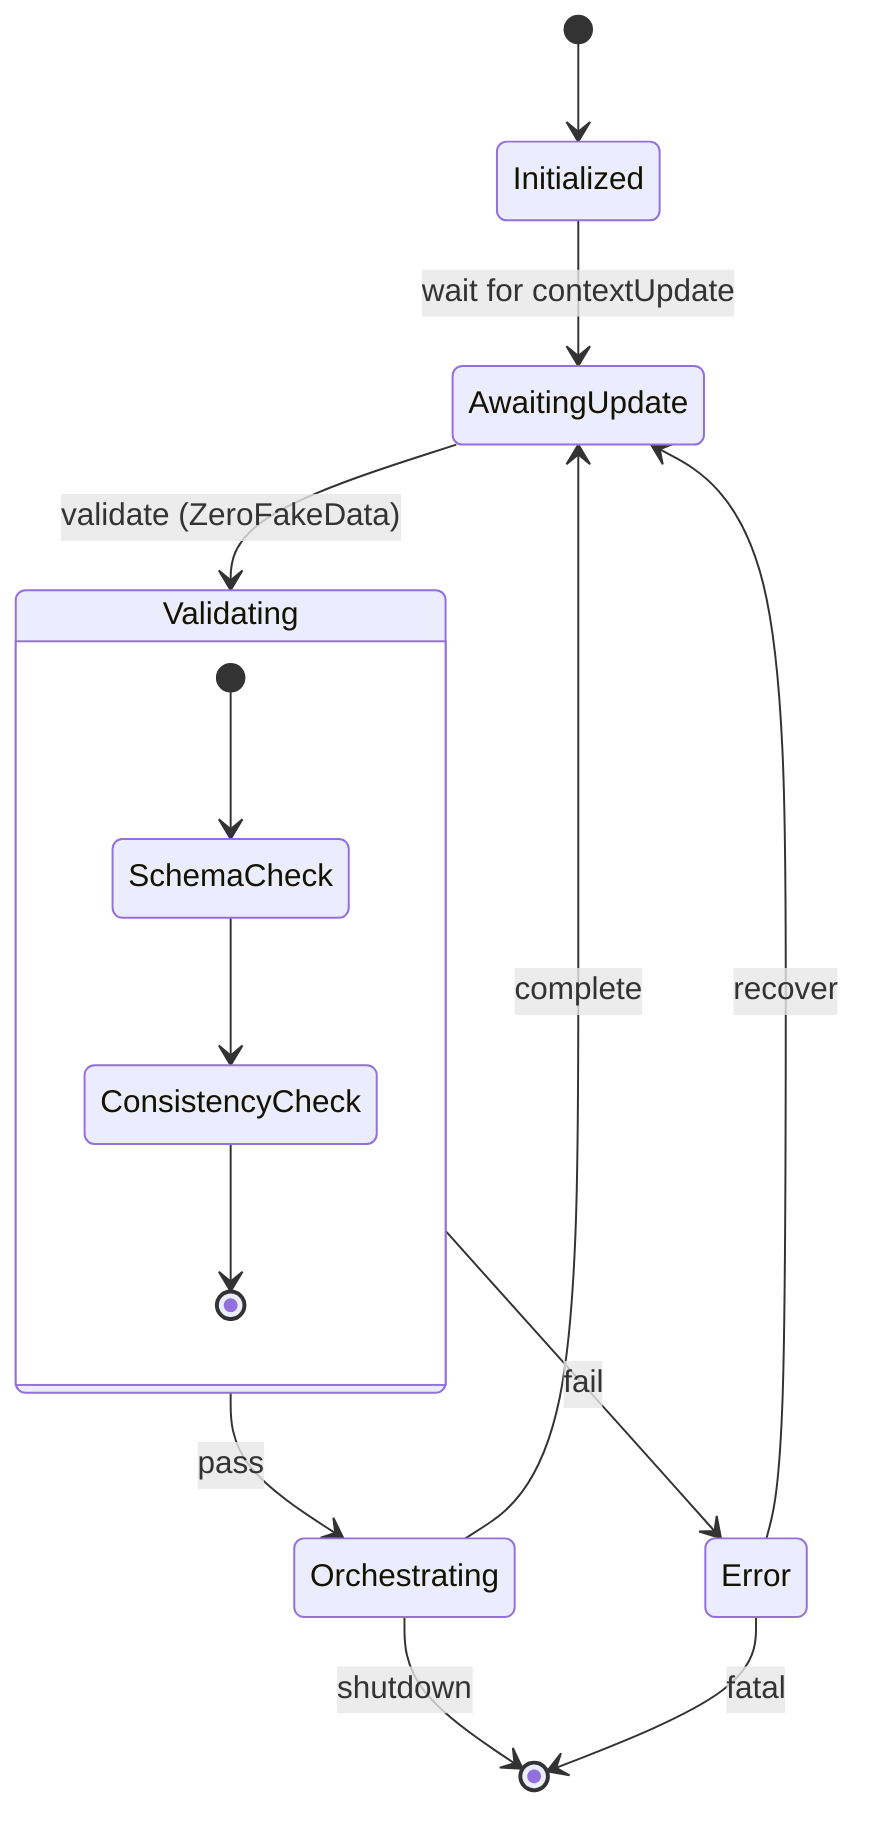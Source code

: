 stateDiagram-v2
    [*] --> Initialized
    Initialized --> AwaitingUpdate: wait for contextUpdate
    AwaitingUpdate --> Validating: validate (ZeroFakeData)
    Validating --> Orchestrating: pass
    Validating --> Error: fail
    Orchestrating --> AwaitingUpdate: complete
    Error --> AwaitingUpdate: recover
    Orchestrating --> [*]: shutdown
    Error --> [*]: fatal
    
    state Validating {
      [*] --> SchemaCheck
      SchemaCheck --> ConsistencyCheck
      ConsistencyCheck --> [*]
    }